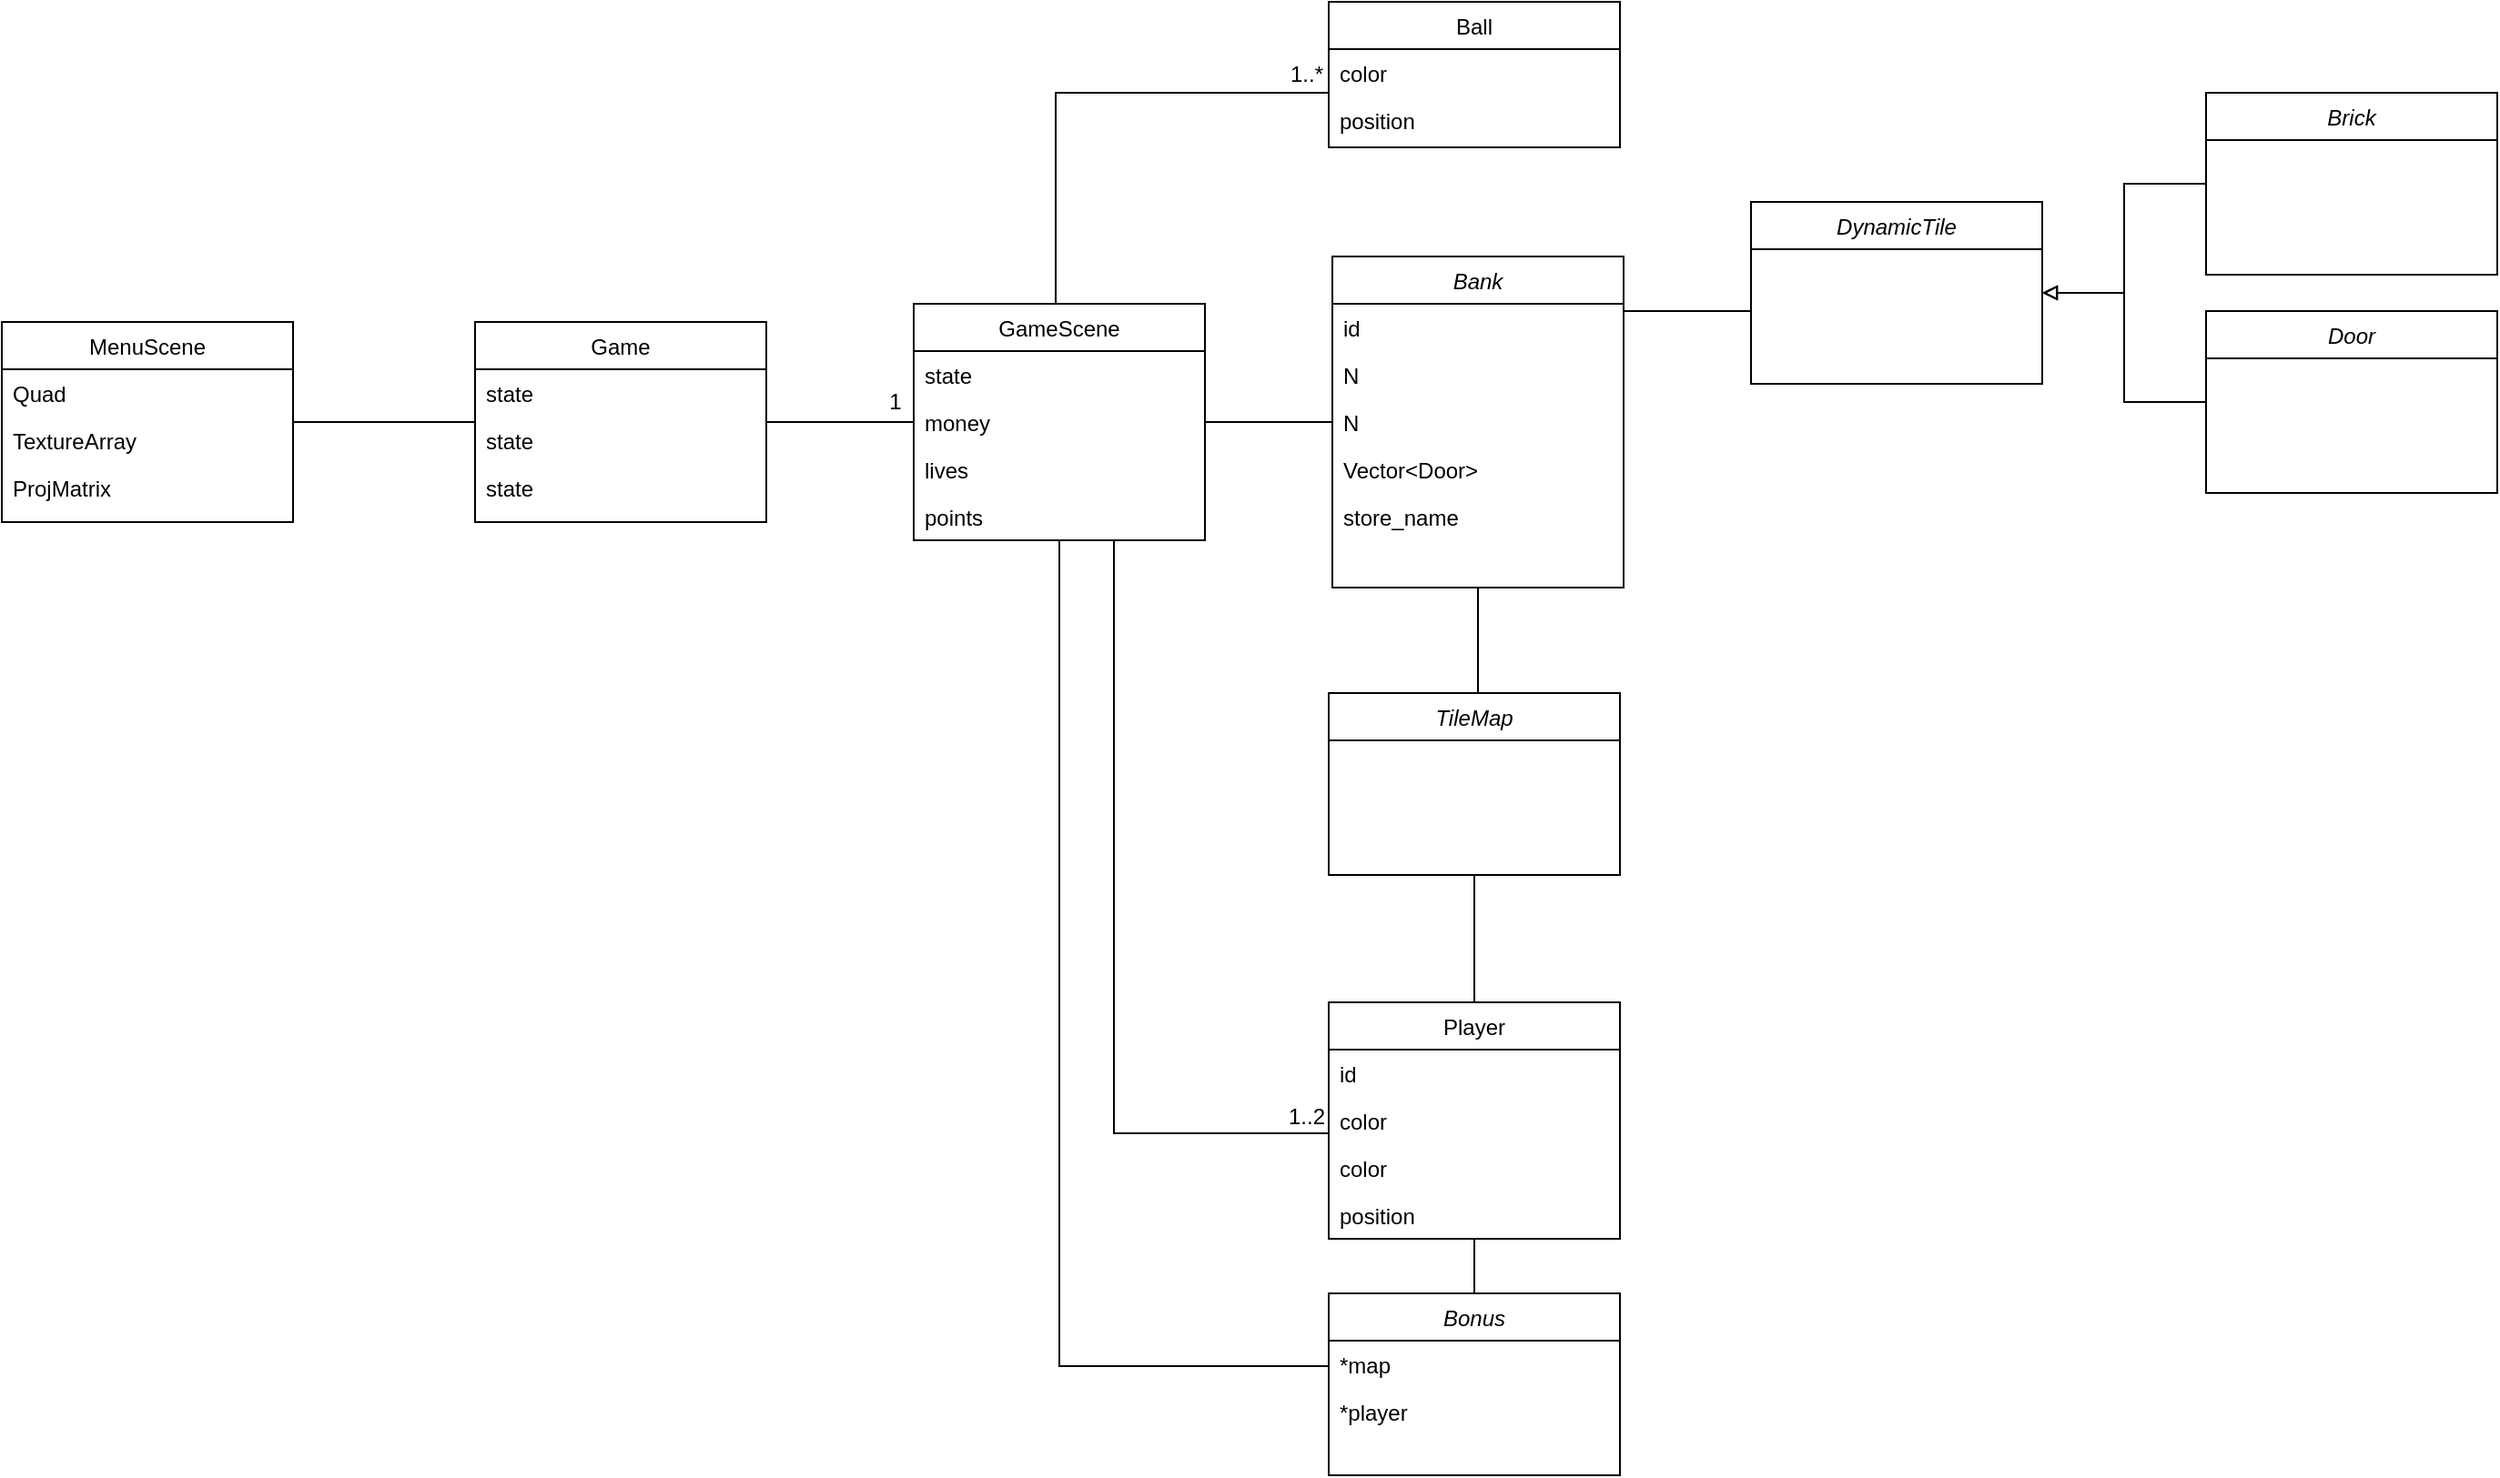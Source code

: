 <mxfile version="13.8.0" type="github">
  <diagram id="C5RBs43oDa-KdzZeNtuy" name="Page-1">
    <mxGraphModel dx="2889" dy="1122" grid="1" gridSize="10" guides="1" tooltips="1" connect="1" arrows="1" fold="1" page="1" pageScale="1" pageWidth="827" pageHeight="1169" math="0" shadow="0">
      <root>
        <mxCell id="WIyWlLk6GJQsqaUBKTNV-0" />
        <mxCell id="WIyWlLk6GJQsqaUBKTNV-1" parent="WIyWlLk6GJQsqaUBKTNV-0" />
        <mxCell id="rnYd8EDAumSDZ2hIVjxY-15" style="edgeStyle=orthogonalEdgeStyle;rounded=0;orthogonalLoop=1;jettySize=auto;html=1;endArrow=none;endFill=0;" parent="WIyWlLk6GJQsqaUBKTNV-1" source="rnYd8EDAumSDZ2hIVjxY-22" target="rnYd8EDAumSDZ2hIVjxY-6" edge="1">
          <mxGeometry relative="1" as="geometry" />
        </mxCell>
        <mxCell id="rnYd8EDAumSDZ2hIVjxY-20" value="1" style="text;html=1;strokeColor=none;fillColor=none;align=center;verticalAlign=middle;whiteSpace=wrap;rounded=0;" parent="WIyWlLk6GJQsqaUBKTNV-1" vertex="1">
          <mxGeometry x="121" y="460" width="20" height="20" as="geometry" />
        </mxCell>
        <mxCell id="rnYd8EDAumSDZ2hIVjxY-26" style="edgeStyle=orthogonalEdgeStyle;rounded=0;orthogonalLoop=1;jettySize=auto;html=1;endArrow=none;endFill=0;" parent="WIyWlLk6GJQsqaUBKTNV-1" source="rnYd8EDAumSDZ2hIVjxY-11" target="rnYd8EDAumSDZ2hIVjxY-22" edge="1">
          <mxGeometry relative="1" as="geometry" />
        </mxCell>
        <mxCell id="3G5kQG2Knijkr2llm80E-11" style="edgeStyle=orthogonalEdgeStyle;rounded=0;orthogonalLoop=1;jettySize=auto;html=1;endArrow=none;endFill=0;" edge="1" parent="WIyWlLk6GJQsqaUBKTNV-1" source="rnYd8EDAumSDZ2hIVjxY-11" target="GeQM2G61PoZ8x-d49CDd-8">
          <mxGeometry relative="1" as="geometry">
            <mxPoint x="251" y="640" as="sourcePoint" />
            <Array as="points">
              <mxPoint x="251" y="872" />
            </Array>
          </mxGeometry>
        </mxCell>
        <mxCell id="3G5kQG2Knijkr2llm80E-12" style="edgeStyle=orthogonalEdgeStyle;rounded=0;orthogonalLoop=1;jettySize=auto;html=1;endArrow=none;endFill=0;" edge="1" parent="WIyWlLk6GJQsqaUBKTNV-1" source="rnYd8EDAumSDZ2hIVjxY-11" target="zkfFHV4jXpPFQw0GAbJ--0">
          <mxGeometry relative="1" as="geometry" />
        </mxCell>
        <mxCell id="GeQM2G61PoZ8x-d49CDd-0" value="1..*" style="text;html=1;strokeColor=none;fillColor=none;align=center;verticalAlign=middle;whiteSpace=wrap;rounded=0;" parent="WIyWlLk6GJQsqaUBKTNV-1" vertex="1">
          <mxGeometry x="347" y="280" width="20" height="20" as="geometry" />
        </mxCell>
        <mxCell id="GeQM2G61PoZ8x-d49CDd-25" style="edgeStyle=orthogonalEdgeStyle;rounded=0;orthogonalLoop=1;jettySize=auto;html=1;endArrow=none;endFill=0;" parent="WIyWlLk6GJQsqaUBKTNV-1" source="GeQM2G61PoZ8x-d49CDd-19" target="zkfFHV4jXpPFQw0GAbJ--0" edge="1">
          <mxGeometry relative="1" as="geometry">
            <Array as="points">
              <mxPoint x="451" y="610" />
              <mxPoint x="451" y="610" />
            </Array>
          </mxGeometry>
        </mxCell>
        <mxCell id="VzH7leUqaa5FrN4QCLkI-0" value="1..2" style="text;html=1;strokeColor=none;fillColor=none;align=center;verticalAlign=middle;whiteSpace=wrap;rounded=0;" parent="WIyWlLk6GJQsqaUBKTNV-1" vertex="1">
          <mxGeometry x="346.5" y="853" width="20" height="20" as="geometry" />
        </mxCell>
        <mxCell id="3G5kQG2Knijkr2llm80E-29" style="edgeStyle=orthogonalEdgeStyle;rounded=0;orthogonalLoop=1;jettySize=auto;html=1;endArrow=none;endFill=0;" edge="1" parent="WIyWlLk6GJQsqaUBKTNV-1" source="GeQM2G61PoZ8x-d49CDd-8" target="3G5kQG2Knijkr2llm80E-25">
          <mxGeometry relative="1" as="geometry" />
        </mxCell>
        <mxCell id="3G5kQG2Knijkr2llm80E-34" style="edgeStyle=orthogonalEdgeStyle;rounded=0;orthogonalLoop=1;jettySize=auto;html=1;endArrow=none;endFill=0;" edge="1" parent="WIyWlLk6GJQsqaUBKTNV-1" source="rnYd8EDAumSDZ2hIVjxY-11" target="3G5kQG2Knijkr2llm80E-30">
          <mxGeometry relative="1" as="geometry">
            <mxPoint x="219" y="486" as="sourcePoint" />
            <Array as="points">
              <mxPoint x="219" y="300" />
            </Array>
          </mxGeometry>
        </mxCell>
        <mxCell id="3G5kQG2Knijkr2llm80E-44" style="edgeStyle=orthogonalEdgeStyle;rounded=0;orthogonalLoop=1;jettySize=auto;html=1;endArrow=none;endFill=0;" edge="1" parent="WIyWlLk6GJQsqaUBKTNV-1" source="rnYd8EDAumSDZ2hIVjxY-11" target="3G5kQG2Knijkr2llm80E-25">
          <mxGeometry relative="1" as="geometry">
            <mxPoint x="221" y="640" as="sourcePoint" />
            <Array as="points">
              <mxPoint x="221" y="1000" />
            </Array>
          </mxGeometry>
        </mxCell>
        <mxCell id="3G5kQG2Knijkr2llm80E-49" style="edgeStyle=orthogonalEdgeStyle;rounded=0;orthogonalLoop=1;jettySize=auto;html=1;endArrow=none;endFill=0;" edge="1" parent="WIyWlLk6GJQsqaUBKTNV-1" source="zkfFHV4jXpPFQw0GAbJ--0" target="3G5kQG2Knijkr2llm80E-45">
          <mxGeometry relative="1" as="geometry">
            <Array as="points">
              <mxPoint x="571" y="420" />
              <mxPoint x="571" y="420" />
            </Array>
          </mxGeometry>
        </mxCell>
        <mxCell id="3G5kQG2Knijkr2llm80E-45" value="DynamicTile" style="swimlane;fontStyle=2;align=center;verticalAlign=top;childLayout=stackLayout;horizontal=1;startSize=26;horizontalStack=0;resizeParent=1;resizeLast=0;collapsible=1;marginBottom=0;rounded=0;shadow=0;strokeWidth=1;" vertex="1" parent="WIyWlLk6GJQsqaUBKTNV-1">
          <mxGeometry x="601" y="360" width="160" height="100" as="geometry">
            <mxRectangle x="230" y="140" width="160" height="26" as="alternateBounds" />
          </mxGeometry>
        </mxCell>
        <mxCell id="3G5kQG2Knijkr2llm80E-64" style="edgeStyle=orthogonalEdgeStyle;rounded=0;orthogonalLoop=1;jettySize=auto;html=1;endArrow=block;endFill=0;" edge="1" parent="WIyWlLk6GJQsqaUBKTNV-1" source="3G5kQG2Knijkr2llm80E-54" target="3G5kQG2Knijkr2llm80E-45">
          <mxGeometry relative="1" as="geometry" />
        </mxCell>
        <mxCell id="3G5kQG2Knijkr2llm80E-54" value="Door" style="swimlane;fontStyle=2;align=center;verticalAlign=top;childLayout=stackLayout;horizontal=1;startSize=26;horizontalStack=0;resizeParent=1;resizeLast=0;collapsible=1;marginBottom=0;rounded=0;shadow=0;strokeWidth=1;" vertex="1" parent="WIyWlLk6GJQsqaUBKTNV-1">
          <mxGeometry x="851" y="420" width="160" height="100" as="geometry">
            <mxRectangle x="230" y="140" width="160" height="26" as="alternateBounds" />
          </mxGeometry>
        </mxCell>
        <mxCell id="3G5kQG2Knijkr2llm80E-65" style="edgeStyle=orthogonalEdgeStyle;rounded=0;orthogonalLoop=1;jettySize=auto;html=1;endArrow=block;endFill=0;" edge="1" parent="WIyWlLk6GJQsqaUBKTNV-1" source="3G5kQG2Knijkr2llm80E-50" target="3G5kQG2Knijkr2llm80E-45">
          <mxGeometry relative="1" as="geometry" />
        </mxCell>
        <mxCell id="zkfFHV4jXpPFQw0GAbJ--0" value="Bank" style="swimlane;fontStyle=2;align=center;verticalAlign=top;childLayout=stackLayout;horizontal=1;startSize=26;horizontalStack=0;resizeParent=1;resizeLast=0;collapsible=1;marginBottom=0;rounded=0;shadow=0;strokeWidth=1;" parent="WIyWlLk6GJQsqaUBKTNV-1" vertex="1">
          <mxGeometry x="371" y="390" width="160" height="182" as="geometry">
            <mxRectangle x="230" y="140" width="160" height="26" as="alternateBounds" />
          </mxGeometry>
        </mxCell>
        <mxCell id="3G5kQG2Knijkr2llm80E-19" value="id" style="text;align=left;verticalAlign=top;spacingLeft=4;spacingRight=4;overflow=hidden;rotatable=0;points=[[0,0.5],[1,0.5]];portConstraint=eastwest;" vertex="1" parent="zkfFHV4jXpPFQw0GAbJ--0">
          <mxGeometry y="26" width="160" height="26" as="geometry" />
        </mxCell>
        <mxCell id="3G5kQG2Knijkr2llm80E-20" value="N" style="text;align=left;verticalAlign=top;spacingLeft=4;spacingRight=4;overflow=hidden;rotatable=0;points=[[0,0.5],[1,0.5]];portConstraint=eastwest;" vertex="1" parent="zkfFHV4jXpPFQw0GAbJ--0">
          <mxGeometry y="52" width="160" height="26" as="geometry" />
        </mxCell>
        <mxCell id="3G5kQG2Knijkr2llm80E-21" value="N" style="text;align=left;verticalAlign=top;spacingLeft=4;spacingRight=4;overflow=hidden;rotatable=0;points=[[0,0.5],[1,0.5]];portConstraint=eastwest;" vertex="1" parent="zkfFHV4jXpPFQw0GAbJ--0">
          <mxGeometry y="78" width="160" height="26" as="geometry" />
        </mxCell>
        <mxCell id="3G5kQG2Knijkr2llm80E-18" value="Vector&lt;Door&gt;" style="text;align=left;verticalAlign=top;spacingLeft=4;spacingRight=4;overflow=hidden;rotatable=0;points=[[0,0.5],[1,0.5]];portConstraint=eastwest;" vertex="1" parent="zkfFHV4jXpPFQw0GAbJ--0">
          <mxGeometry y="104" width="160" height="26" as="geometry" />
        </mxCell>
        <mxCell id="zkfFHV4jXpPFQw0GAbJ--1" value="store_name" style="text;align=left;verticalAlign=top;spacingLeft=4;spacingRight=4;overflow=hidden;rotatable=0;points=[[0,0.5],[1,0.5]];portConstraint=eastwest;" parent="zkfFHV4jXpPFQw0GAbJ--0" vertex="1">
          <mxGeometry y="130" width="160" height="26" as="geometry" />
        </mxCell>
        <mxCell id="rnYd8EDAumSDZ2hIVjxY-11" value="GameScene" style="swimlane;fontStyle=0;align=center;verticalAlign=top;childLayout=stackLayout;horizontal=1;startSize=26;horizontalStack=0;resizeParent=1;resizeLast=0;collapsible=1;marginBottom=0;rounded=0;shadow=0;strokeWidth=1;" parent="WIyWlLk6GJQsqaUBKTNV-1" vertex="1">
          <mxGeometry x="141" y="416" width="160" height="130" as="geometry">
            <mxRectangle x="550" y="140" width="160" height="26" as="alternateBounds" />
          </mxGeometry>
        </mxCell>
        <mxCell id="rnYd8EDAumSDZ2hIVjxY-12" value="state" style="text;align=left;verticalAlign=top;spacingLeft=4;spacingRight=4;overflow=hidden;rotatable=0;points=[[0,0.5],[1,0.5]];portConstraint=eastwest;" parent="rnYd8EDAumSDZ2hIVjxY-11" vertex="1">
          <mxGeometry y="26" width="160" height="26" as="geometry" />
        </mxCell>
        <mxCell id="rnYd8EDAumSDZ2hIVjxY-13" value="money" style="text;align=left;verticalAlign=top;spacingLeft=4;spacingRight=4;overflow=hidden;rotatable=0;points=[[0,0.5],[1,0.5]];portConstraint=eastwest;rounded=0;shadow=0;html=0;" parent="rnYd8EDAumSDZ2hIVjxY-11" vertex="1">
          <mxGeometry y="52" width="160" height="26" as="geometry" />
        </mxCell>
        <mxCell id="3G5kQG2Knijkr2llm80E-23" value="lives" style="text;align=left;verticalAlign=top;spacingLeft=4;spacingRight=4;overflow=hidden;rotatable=0;points=[[0,0.5],[1,0.5]];portConstraint=eastwest;rounded=0;shadow=0;html=0;" vertex="1" parent="rnYd8EDAumSDZ2hIVjxY-11">
          <mxGeometry y="78" width="160" height="26" as="geometry" />
        </mxCell>
        <mxCell id="rnYd8EDAumSDZ2hIVjxY-14" value="points" style="text;align=left;verticalAlign=top;spacingLeft=4;spacingRight=4;overflow=hidden;rotatable=0;points=[[0,0.5],[1,0.5]];portConstraint=eastwest;rounded=0;shadow=0;html=0;" parent="rnYd8EDAumSDZ2hIVjxY-11" vertex="1">
          <mxGeometry y="104" width="160" height="26" as="geometry" />
        </mxCell>
        <mxCell id="rnYd8EDAumSDZ2hIVjxY-22" value="Game" style="swimlane;fontStyle=0;align=center;verticalAlign=top;childLayout=stackLayout;horizontal=1;startSize=26;horizontalStack=0;resizeParent=1;resizeLast=0;collapsible=1;marginBottom=0;rounded=0;shadow=0;strokeWidth=1;" parent="WIyWlLk6GJQsqaUBKTNV-1" vertex="1">
          <mxGeometry x="-100" y="426" width="160" height="110" as="geometry">
            <mxRectangle x="550" y="140" width="160" height="26" as="alternateBounds" />
          </mxGeometry>
        </mxCell>
        <mxCell id="rnYd8EDAumSDZ2hIVjxY-23" value="state" style="text;align=left;verticalAlign=top;spacingLeft=4;spacingRight=4;overflow=hidden;rotatable=0;points=[[0,0.5],[1,0.5]];portConstraint=eastwest;" parent="rnYd8EDAumSDZ2hIVjxY-22" vertex="1">
          <mxGeometry y="26" width="160" height="26" as="geometry" />
        </mxCell>
        <mxCell id="3G5kQG2Knijkr2llm80E-6" value="state" style="text;align=left;verticalAlign=top;spacingLeft=4;spacingRight=4;overflow=hidden;rotatable=0;points=[[0,0.5],[1,0.5]];portConstraint=eastwest;" vertex="1" parent="rnYd8EDAumSDZ2hIVjxY-22">
          <mxGeometry y="52" width="160" height="26" as="geometry" />
        </mxCell>
        <mxCell id="3G5kQG2Knijkr2llm80E-7" value="state" style="text;align=left;verticalAlign=top;spacingLeft=4;spacingRight=4;overflow=hidden;rotatable=0;points=[[0,0.5],[1,0.5]];portConstraint=eastwest;" vertex="1" parent="rnYd8EDAumSDZ2hIVjxY-22">
          <mxGeometry y="78" width="160" height="26" as="geometry" />
        </mxCell>
        <mxCell id="rnYd8EDAumSDZ2hIVjxY-6" value="MenuScene" style="swimlane;fontStyle=0;align=center;verticalAlign=top;childLayout=stackLayout;horizontal=1;startSize=26;horizontalStack=0;resizeParent=1;resizeLast=0;collapsible=1;marginBottom=0;rounded=0;shadow=0;strokeWidth=1;" parent="WIyWlLk6GJQsqaUBKTNV-1" vertex="1">
          <mxGeometry x="-360" y="426" width="160" height="110" as="geometry">
            <mxRectangle x="340" y="380" width="170" height="26" as="alternateBounds" />
          </mxGeometry>
        </mxCell>
        <mxCell id="rnYd8EDAumSDZ2hIVjxY-7" value="Quad" style="text;align=left;verticalAlign=top;spacingLeft=4;spacingRight=4;overflow=hidden;rotatable=0;points=[[0,0.5],[1,0.5]];portConstraint=eastwest;" parent="rnYd8EDAumSDZ2hIVjxY-6" vertex="1">
          <mxGeometry y="26" width="160" height="26" as="geometry" />
        </mxCell>
        <mxCell id="3G5kQG2Knijkr2llm80E-5" value="TextureArray" style="text;align=left;verticalAlign=top;spacingLeft=4;spacingRight=4;overflow=hidden;rotatable=0;points=[[0,0.5],[1,0.5]];portConstraint=eastwest;" vertex="1" parent="rnYd8EDAumSDZ2hIVjxY-6">
          <mxGeometry y="52" width="160" height="26" as="geometry" />
        </mxCell>
        <mxCell id="3G5kQG2Knijkr2llm80E-4" value="ProjMatrix" style="text;align=left;verticalAlign=top;spacingLeft=4;spacingRight=4;overflow=hidden;rotatable=0;points=[[0,0.5],[1,0.5]];portConstraint=eastwest;" vertex="1" parent="rnYd8EDAumSDZ2hIVjxY-6">
          <mxGeometry y="78" width="160" height="26" as="geometry" />
        </mxCell>
        <mxCell id="3G5kQG2Knijkr2llm80E-50" value="Brick" style="swimlane;fontStyle=2;align=center;verticalAlign=top;childLayout=stackLayout;horizontal=1;startSize=26;horizontalStack=0;resizeParent=1;resizeLast=0;collapsible=1;marginBottom=0;rounded=0;shadow=0;strokeWidth=1;" vertex="1" parent="WIyWlLk6GJQsqaUBKTNV-1">
          <mxGeometry x="851" y="300" width="160" height="100" as="geometry">
            <mxRectangle x="230" y="140" width="160" height="26" as="alternateBounds" />
          </mxGeometry>
        </mxCell>
        <mxCell id="GeQM2G61PoZ8x-d49CDd-8" value="Player" style="swimlane;fontStyle=0;align=center;verticalAlign=top;childLayout=stackLayout;horizontal=1;startSize=26;horizontalStack=0;resizeParent=1;resizeLast=0;collapsible=1;marginBottom=0;rounded=0;shadow=0;strokeWidth=1;" parent="WIyWlLk6GJQsqaUBKTNV-1" vertex="1">
          <mxGeometry x="369" y="800" width="160" height="130" as="geometry">
            <mxRectangle x="550" y="140" width="160" height="26" as="alternateBounds" />
          </mxGeometry>
        </mxCell>
        <mxCell id="GeQM2G61PoZ8x-d49CDd-9" value="id" style="text;align=left;verticalAlign=top;spacingLeft=4;spacingRight=4;overflow=hidden;rotatable=0;points=[[0,0.5],[1,0.5]];portConstraint=eastwest;" parent="GeQM2G61PoZ8x-d49CDd-8" vertex="1">
          <mxGeometry y="26" width="160" height="26" as="geometry" />
        </mxCell>
        <mxCell id="3G5kQG2Knijkr2llm80E-67" value="color" style="text;align=left;verticalAlign=top;spacingLeft=4;spacingRight=4;overflow=hidden;rotatable=0;points=[[0,0.5],[1,0.5]];portConstraint=eastwest;rounded=0;shadow=0;html=0;" vertex="1" parent="GeQM2G61PoZ8x-d49CDd-8">
          <mxGeometry y="52" width="160" height="26" as="geometry" />
        </mxCell>
        <mxCell id="GeQM2G61PoZ8x-d49CDd-10" value="color" style="text;align=left;verticalAlign=top;spacingLeft=4;spacingRight=4;overflow=hidden;rotatable=0;points=[[0,0.5],[1,0.5]];portConstraint=eastwest;rounded=0;shadow=0;html=0;" parent="GeQM2G61PoZ8x-d49CDd-8" vertex="1">
          <mxGeometry y="78" width="160" height="26" as="geometry" />
        </mxCell>
        <mxCell id="3G5kQG2Knijkr2llm80E-24" value="position" style="text;align=left;verticalAlign=top;spacingLeft=4;spacingRight=4;overflow=hidden;rotatable=0;points=[[0,0.5],[1,0.5]];portConstraint=eastwest;rounded=0;shadow=0;html=0;" vertex="1" parent="GeQM2G61PoZ8x-d49CDd-8">
          <mxGeometry y="104" width="160" height="26" as="geometry" />
        </mxCell>
        <mxCell id="3G5kQG2Knijkr2llm80E-25" value="Bonus" style="swimlane;fontStyle=2;align=center;verticalAlign=top;childLayout=stackLayout;horizontal=1;startSize=26;horizontalStack=0;resizeParent=1;resizeLast=0;collapsible=1;marginBottom=0;rounded=0;shadow=0;strokeWidth=1;" vertex="1" parent="WIyWlLk6GJQsqaUBKTNV-1">
          <mxGeometry x="369" y="960" width="160" height="100" as="geometry">
            <mxRectangle x="230" y="140" width="160" height="26" as="alternateBounds" />
          </mxGeometry>
        </mxCell>
        <mxCell id="3G5kQG2Knijkr2llm80E-26" value="*map" style="text;align=left;verticalAlign=top;spacingLeft=4;spacingRight=4;overflow=hidden;rotatable=0;points=[[0,0.5],[1,0.5]];portConstraint=eastwest;" vertex="1" parent="3G5kQG2Knijkr2llm80E-25">
          <mxGeometry y="26" width="160" height="26" as="geometry" />
        </mxCell>
        <mxCell id="3G5kQG2Knijkr2llm80E-27" value="*player" style="text;align=left;verticalAlign=top;spacingLeft=4;spacingRight=4;overflow=hidden;rotatable=0;points=[[0,0.5],[1,0.5]];portConstraint=eastwest;rounded=0;shadow=0;html=0;" vertex="1" parent="3G5kQG2Knijkr2llm80E-25">
          <mxGeometry y="52" width="160" height="26" as="geometry" />
        </mxCell>
        <mxCell id="3G5kQG2Knijkr2llm80E-68" style="edgeStyle=orthogonalEdgeStyle;rounded=0;orthogonalLoop=1;jettySize=auto;html=1;endArrow=none;endFill=0;" edge="1" parent="WIyWlLk6GJQsqaUBKTNV-1" source="GeQM2G61PoZ8x-d49CDd-19" target="GeQM2G61PoZ8x-d49CDd-8">
          <mxGeometry relative="1" as="geometry" />
        </mxCell>
        <mxCell id="GeQM2G61PoZ8x-d49CDd-19" value="TileMap" style="swimlane;fontStyle=2;align=center;verticalAlign=top;childLayout=stackLayout;horizontal=1;startSize=26;horizontalStack=0;resizeParent=1;resizeLast=0;collapsible=1;marginBottom=0;rounded=0;shadow=0;strokeWidth=1;" parent="WIyWlLk6GJQsqaUBKTNV-1" vertex="1">
          <mxGeometry x="369" y="630" width="160" height="100" as="geometry">
            <mxRectangle x="230" y="140" width="160" height="26" as="alternateBounds" />
          </mxGeometry>
        </mxCell>
        <mxCell id="3G5kQG2Knijkr2llm80E-30" value="Ball" style="swimlane;fontStyle=0;align=center;verticalAlign=top;childLayout=stackLayout;horizontal=1;startSize=26;horizontalStack=0;resizeParent=1;resizeLast=0;collapsible=1;marginBottom=0;rounded=0;shadow=0;strokeWidth=1;" vertex="1" parent="WIyWlLk6GJQsqaUBKTNV-1">
          <mxGeometry x="369" y="250" width="160" height="80" as="geometry">
            <mxRectangle x="550" y="140" width="160" height="26" as="alternateBounds" />
          </mxGeometry>
        </mxCell>
        <mxCell id="3G5kQG2Knijkr2llm80E-32" value="color" style="text;align=left;verticalAlign=top;spacingLeft=4;spacingRight=4;overflow=hidden;rotatable=0;points=[[0,0.5],[1,0.5]];portConstraint=eastwest;rounded=0;shadow=0;html=0;" vertex="1" parent="3G5kQG2Knijkr2llm80E-30">
          <mxGeometry y="26" width="160" height="26" as="geometry" />
        </mxCell>
        <mxCell id="3G5kQG2Knijkr2llm80E-33" value="position" style="text;align=left;verticalAlign=top;spacingLeft=4;spacingRight=4;overflow=hidden;rotatable=0;points=[[0,0.5],[1,0.5]];portConstraint=eastwest;rounded=0;shadow=0;html=0;" vertex="1" parent="3G5kQG2Knijkr2llm80E-30">
          <mxGeometry y="52" width="160" height="26" as="geometry" />
        </mxCell>
      </root>
    </mxGraphModel>
  </diagram>
</mxfile>
